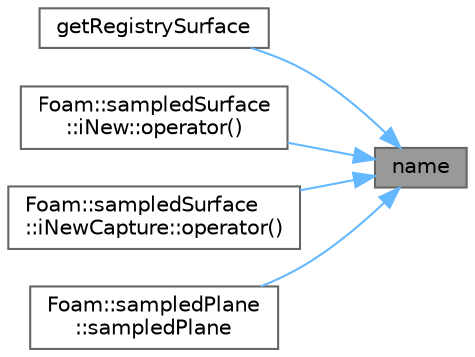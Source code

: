 digraph "name"
{
 // LATEX_PDF_SIZE
  bgcolor="transparent";
  edge [fontname=Helvetica,fontsize=10,labelfontname=Helvetica,labelfontsize=10];
  node [fontname=Helvetica,fontsize=10,shape=box,height=0.2,width=0.4];
  rankdir="RL";
  Node1 [id="Node000001",label="name",height=0.2,width=0.4,color="gray40", fillcolor="grey60", style="filled", fontcolor="black",tooltip=" "];
  Node1 -> Node2 [id="edge1_Node000001_Node000002",dir="back",color="steelblue1",style="solid",tooltip=" "];
  Node2 [id="Node000002",label="getRegistrySurface",height=0.2,width=0.4,color="grey40", fillcolor="white", style="filled",URL="$classFoam_1_1sampledSurface.html#a22bc274b8505c113e3d3696c31cec9c3",tooltip=" "];
  Node1 -> Node3 [id="edge2_Node000001_Node000003",dir="back",color="steelblue1",style="solid",tooltip=" "];
  Node3 [id="Node000003",label="Foam::sampledSurface\l::iNew::operator()",height=0.2,width=0.4,color="grey40", fillcolor="white", style="filled",URL="$classFoam_1_1sampledSurface_1_1iNew.html#ae9748f72ed9006f7d575302feaf233a0",tooltip=" "];
  Node1 -> Node4 [id="edge3_Node000001_Node000004",dir="back",color="steelblue1",style="solid",tooltip=" "];
  Node4 [id="Node000004",label="Foam::sampledSurface\l::iNewCapture::operator()",height=0.2,width=0.4,color="grey40", fillcolor="white", style="filled",URL="$classFoam_1_1sampledSurface_1_1iNewCapture.html#ae9748f72ed9006f7d575302feaf233a0",tooltip=" "];
  Node1 -> Node5 [id="edge4_Node000001_Node000005",dir="back",color="steelblue1",style="solid",tooltip=" "];
  Node5 [id="Node000005",label="Foam::sampledPlane\l::sampledPlane",height=0.2,width=0.4,color="grey40", fillcolor="white", style="filled",URL="$classFoam_1_1sampledPlane.html#aa4fe6ee2d8cfa70e83071e14a0698edc",tooltip=" "];
}
